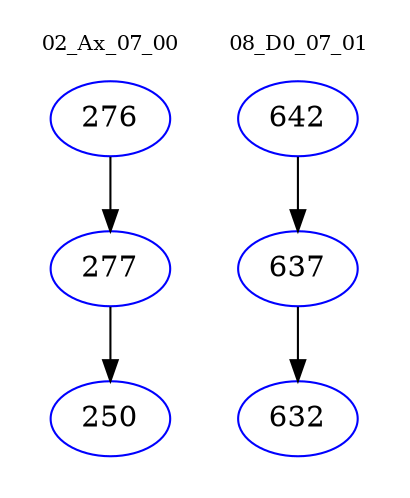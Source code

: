 digraph{
subgraph cluster_0 {
color = white
label = "02_Ax_07_00";
fontsize=10;
T0_276 [label="276", color="blue"]
T0_276 -> T0_277 [color="black"]
T0_277 [label="277", color="blue"]
T0_277 -> T0_250 [color="black"]
T0_250 [label="250", color="blue"]
}
subgraph cluster_1 {
color = white
label = "08_D0_07_01";
fontsize=10;
T1_642 [label="642", color="blue"]
T1_642 -> T1_637 [color="black"]
T1_637 [label="637", color="blue"]
T1_637 -> T1_632 [color="black"]
T1_632 [label="632", color="blue"]
}
}
